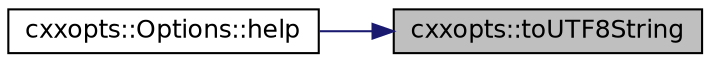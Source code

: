 digraph "cxxopts::toUTF8String"
{
 // INTERACTIVE_SVG=YES
 // LATEX_PDF_SIZE
  edge [fontname="Helvetica",fontsize="12",labelfontname="Helvetica",labelfontsize="12"];
  node [fontname="Helvetica",fontsize="12",shape=record];
  rankdir="RL";
  Node1 [label="cxxopts::toUTF8String",height=0.2,width=0.4,color="black", fillcolor="grey75", style="filled", fontcolor="black",tooltip=" "];
  Node1 -> Node2 [dir="back",color="midnightblue",fontsize="12",style="solid",fontname="Helvetica"];
  Node2 [label="cxxopts::Options::help",height=0.2,width=0.4,color="black", fillcolor="white", style="filled",URL="$a01050.html#a7392b09071f42ed45dea85738af965b4",tooltip=" "];
}
